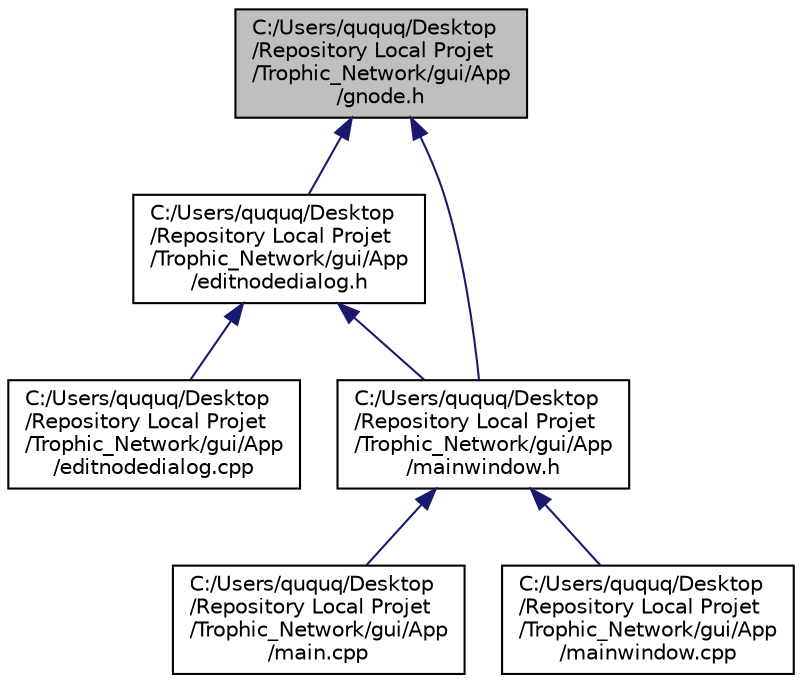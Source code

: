 digraph "C:/Users/ququq/Desktop/Repository Local Projet/Trophic_Network/gui/App/gnode.h"
{
  edge [fontname="Helvetica",fontsize="10",labelfontname="Helvetica",labelfontsize="10"];
  node [fontname="Helvetica",fontsize="10",shape=record];
  Node15 [label="C:/Users/ququq/Desktop\l/Repository Local Projet\l/Trophic_Network/gui/App\l/gnode.h",height=0.2,width=0.4,color="black", fillcolor="grey75", style="filled", fontcolor="black"];
  Node15 -> Node16 [dir="back",color="midnightblue",fontsize="10",style="solid"];
  Node16 [label="C:/Users/ququq/Desktop\l/Repository Local Projet\l/Trophic_Network/gui/App\l/editnodedialog.h",height=0.2,width=0.4,color="black", fillcolor="white", style="filled",URL="$editnodedialog_8h.html"];
  Node16 -> Node17 [dir="back",color="midnightblue",fontsize="10",style="solid"];
  Node17 [label="C:/Users/ququq/Desktop\l/Repository Local Projet\l/Trophic_Network/gui/App\l/editnodedialog.cpp",height=0.2,width=0.4,color="black", fillcolor="white", style="filled",URL="$editnodedialog_8cpp.html"];
  Node16 -> Node18 [dir="back",color="midnightblue",fontsize="10",style="solid"];
  Node18 [label="C:/Users/ququq/Desktop\l/Repository Local Projet\l/Trophic_Network/gui/App\l/mainwindow.h",height=0.2,width=0.4,color="black", fillcolor="white", style="filled",URL="$mainwindow_8h.html"];
  Node18 -> Node19 [dir="back",color="midnightblue",fontsize="10",style="solid"];
  Node19 [label="C:/Users/ququq/Desktop\l/Repository Local Projet\l/Trophic_Network/gui/App\l/main.cpp",height=0.2,width=0.4,color="black", fillcolor="white", style="filled",URL="$main_8cpp.html"];
  Node18 -> Node20 [dir="back",color="midnightblue",fontsize="10",style="solid"];
  Node20 [label="C:/Users/ququq/Desktop\l/Repository Local Projet\l/Trophic_Network/gui/App\l/mainwindow.cpp",height=0.2,width=0.4,color="black", fillcolor="white", style="filled",URL="$mainwindow_8cpp.html"];
  Node15 -> Node18 [dir="back",color="midnightblue",fontsize="10",style="solid"];
}
